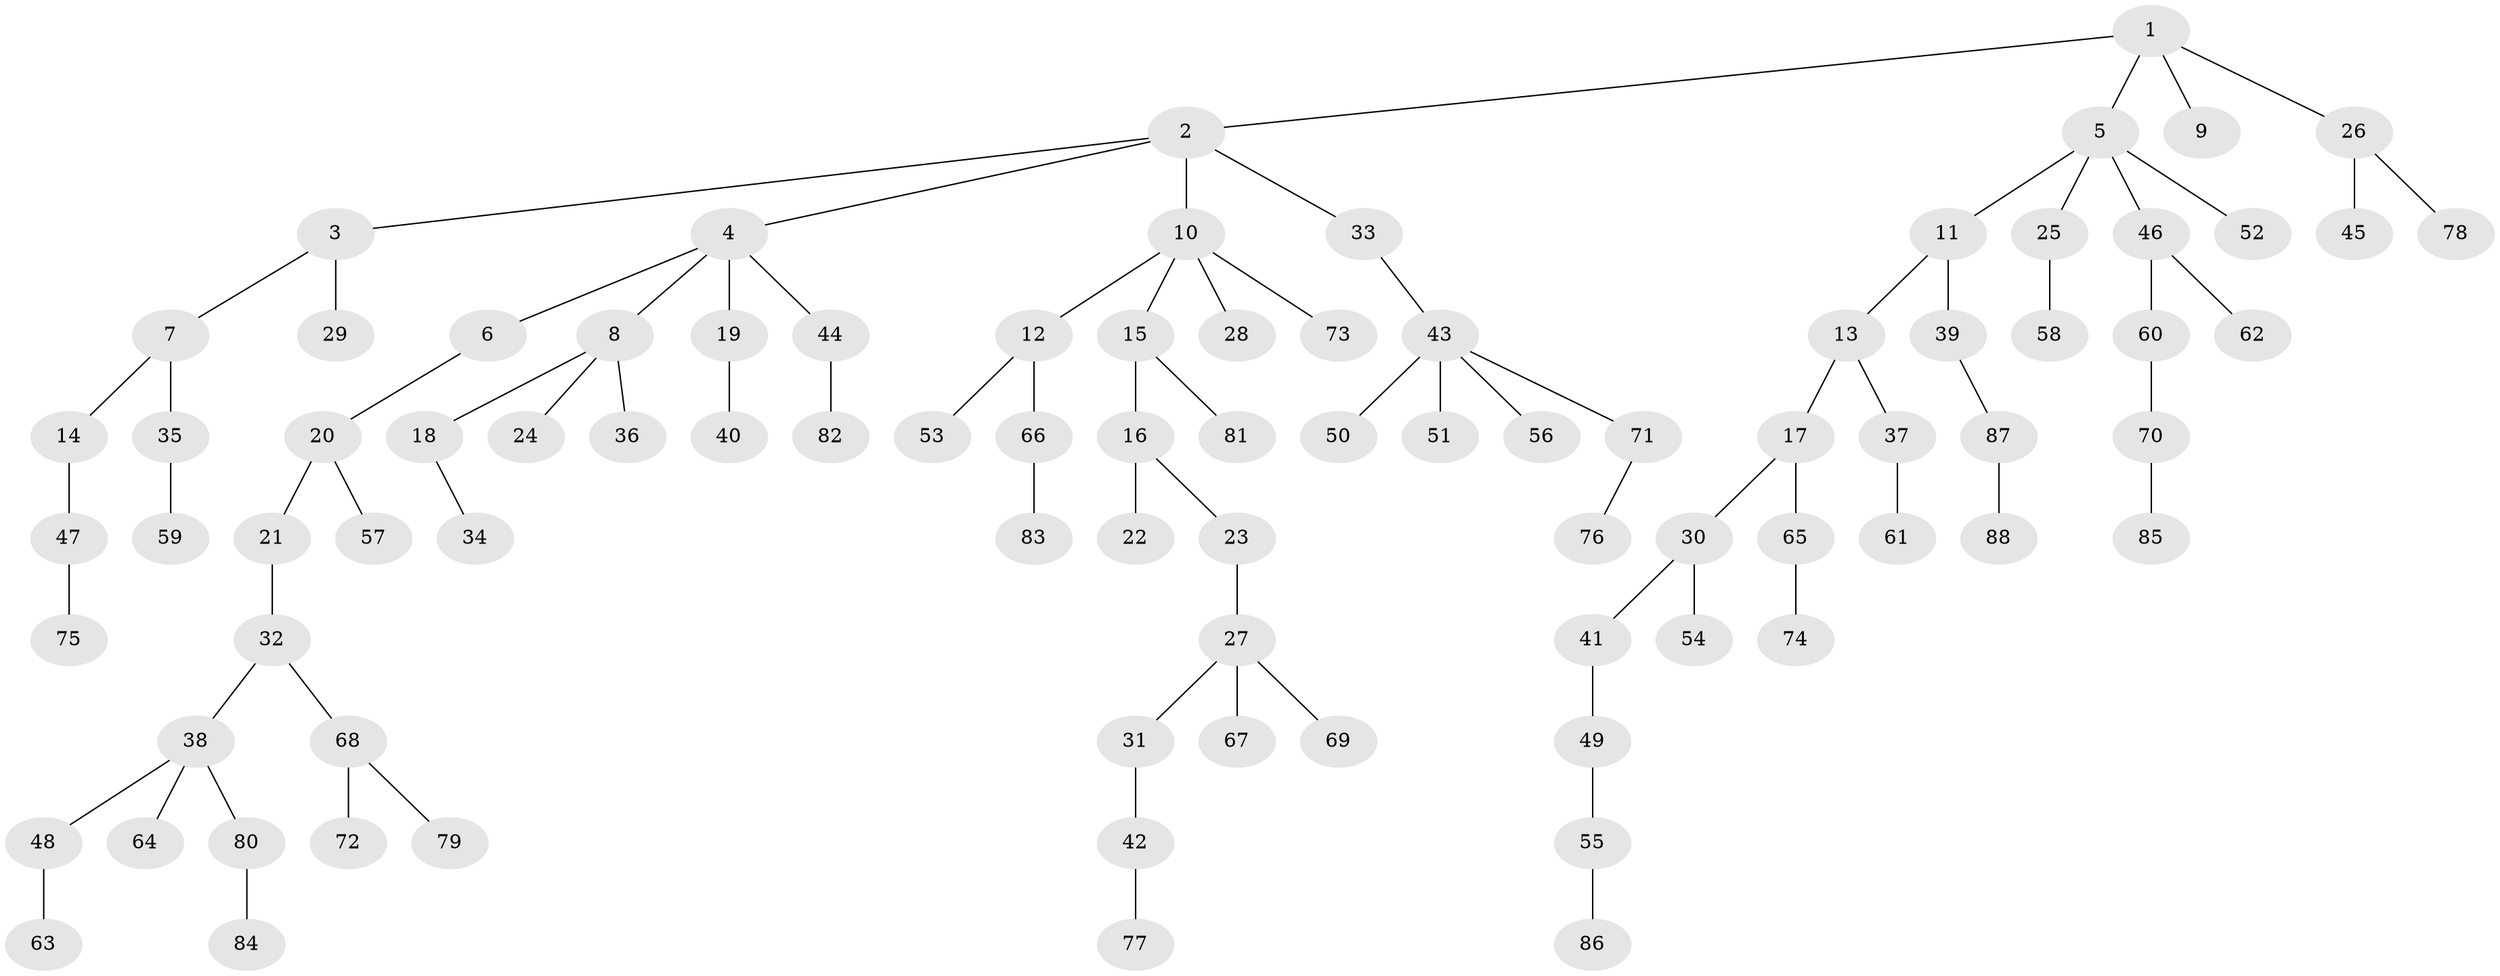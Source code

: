 // Generated by graph-tools (version 1.1) at 2025/11/02/27/25 16:11:28]
// undirected, 88 vertices, 87 edges
graph export_dot {
graph [start="1"]
  node [color=gray90,style=filled];
  1;
  2;
  3;
  4;
  5;
  6;
  7;
  8;
  9;
  10;
  11;
  12;
  13;
  14;
  15;
  16;
  17;
  18;
  19;
  20;
  21;
  22;
  23;
  24;
  25;
  26;
  27;
  28;
  29;
  30;
  31;
  32;
  33;
  34;
  35;
  36;
  37;
  38;
  39;
  40;
  41;
  42;
  43;
  44;
  45;
  46;
  47;
  48;
  49;
  50;
  51;
  52;
  53;
  54;
  55;
  56;
  57;
  58;
  59;
  60;
  61;
  62;
  63;
  64;
  65;
  66;
  67;
  68;
  69;
  70;
  71;
  72;
  73;
  74;
  75;
  76;
  77;
  78;
  79;
  80;
  81;
  82;
  83;
  84;
  85;
  86;
  87;
  88;
  1 -- 2;
  1 -- 5;
  1 -- 9;
  1 -- 26;
  2 -- 3;
  2 -- 4;
  2 -- 10;
  2 -- 33;
  3 -- 7;
  3 -- 29;
  4 -- 6;
  4 -- 8;
  4 -- 19;
  4 -- 44;
  5 -- 11;
  5 -- 25;
  5 -- 46;
  5 -- 52;
  6 -- 20;
  7 -- 14;
  7 -- 35;
  8 -- 18;
  8 -- 24;
  8 -- 36;
  10 -- 12;
  10 -- 15;
  10 -- 28;
  10 -- 73;
  11 -- 13;
  11 -- 39;
  12 -- 53;
  12 -- 66;
  13 -- 17;
  13 -- 37;
  14 -- 47;
  15 -- 16;
  15 -- 81;
  16 -- 22;
  16 -- 23;
  17 -- 30;
  17 -- 65;
  18 -- 34;
  19 -- 40;
  20 -- 21;
  20 -- 57;
  21 -- 32;
  23 -- 27;
  25 -- 58;
  26 -- 45;
  26 -- 78;
  27 -- 31;
  27 -- 67;
  27 -- 69;
  30 -- 41;
  30 -- 54;
  31 -- 42;
  32 -- 38;
  32 -- 68;
  33 -- 43;
  35 -- 59;
  37 -- 61;
  38 -- 48;
  38 -- 64;
  38 -- 80;
  39 -- 87;
  41 -- 49;
  42 -- 77;
  43 -- 50;
  43 -- 51;
  43 -- 56;
  43 -- 71;
  44 -- 82;
  46 -- 60;
  46 -- 62;
  47 -- 75;
  48 -- 63;
  49 -- 55;
  55 -- 86;
  60 -- 70;
  65 -- 74;
  66 -- 83;
  68 -- 72;
  68 -- 79;
  70 -- 85;
  71 -- 76;
  80 -- 84;
  87 -- 88;
}
